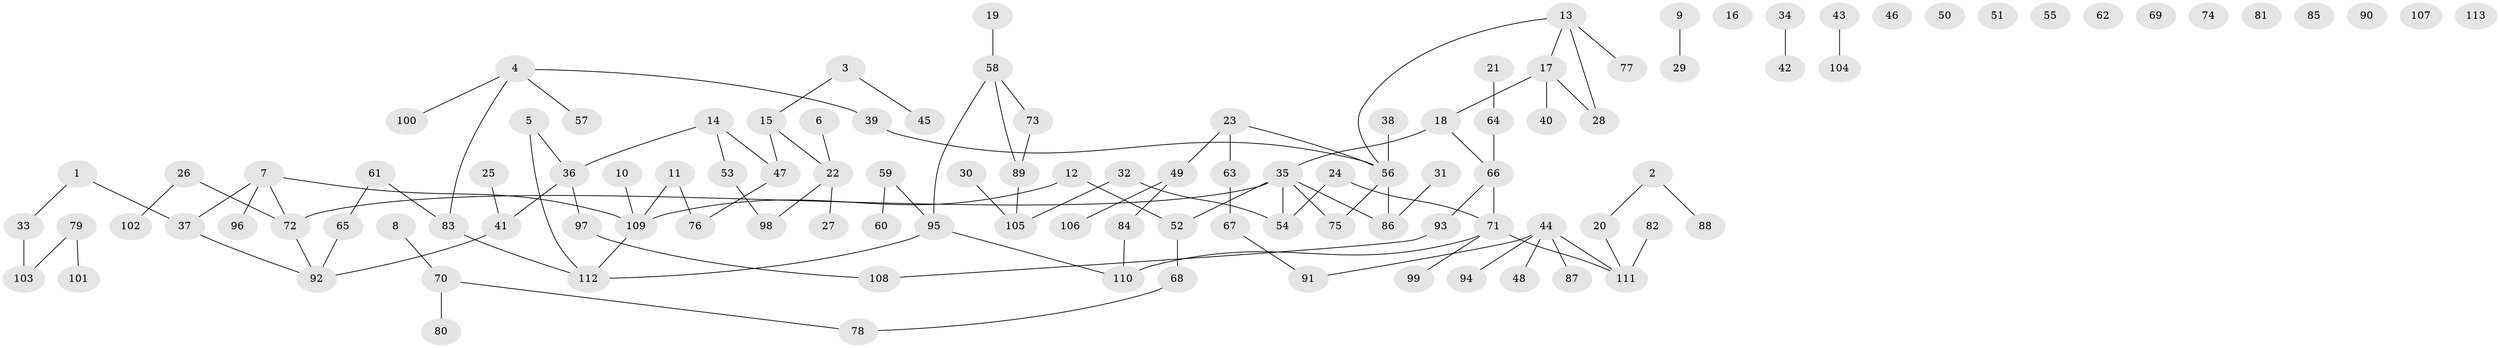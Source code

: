 // coarse degree distribution, {3: 0.25, 6: 0.03125, 4: 0.15625, 2: 0.1875, 1: 0.25, 5: 0.125}
// Generated by graph-tools (version 1.1) at 2025/35/03/04/25 23:35:47]
// undirected, 113 vertices, 113 edges
graph export_dot {
  node [color=gray90,style=filled];
  1;
  2;
  3;
  4;
  5;
  6;
  7;
  8;
  9;
  10;
  11;
  12;
  13;
  14;
  15;
  16;
  17;
  18;
  19;
  20;
  21;
  22;
  23;
  24;
  25;
  26;
  27;
  28;
  29;
  30;
  31;
  32;
  33;
  34;
  35;
  36;
  37;
  38;
  39;
  40;
  41;
  42;
  43;
  44;
  45;
  46;
  47;
  48;
  49;
  50;
  51;
  52;
  53;
  54;
  55;
  56;
  57;
  58;
  59;
  60;
  61;
  62;
  63;
  64;
  65;
  66;
  67;
  68;
  69;
  70;
  71;
  72;
  73;
  74;
  75;
  76;
  77;
  78;
  79;
  80;
  81;
  82;
  83;
  84;
  85;
  86;
  87;
  88;
  89;
  90;
  91;
  92;
  93;
  94;
  95;
  96;
  97;
  98;
  99;
  100;
  101;
  102;
  103;
  104;
  105;
  106;
  107;
  108;
  109;
  110;
  111;
  112;
  113;
  1 -- 33;
  1 -- 37;
  2 -- 20;
  2 -- 88;
  3 -- 15;
  3 -- 45;
  4 -- 39;
  4 -- 57;
  4 -- 83;
  4 -- 100;
  5 -- 36;
  5 -- 112;
  6 -- 22;
  7 -- 37;
  7 -- 72;
  7 -- 96;
  7 -- 109;
  8 -- 70;
  9 -- 29;
  10 -- 109;
  11 -- 76;
  11 -- 109;
  12 -- 52;
  12 -- 109;
  13 -- 17;
  13 -- 28;
  13 -- 56;
  13 -- 77;
  14 -- 36;
  14 -- 47;
  14 -- 53;
  15 -- 22;
  15 -- 47;
  17 -- 18;
  17 -- 28;
  17 -- 40;
  18 -- 35;
  18 -- 66;
  19 -- 58;
  20 -- 111;
  21 -- 64;
  22 -- 27;
  22 -- 98;
  23 -- 49;
  23 -- 56;
  23 -- 63;
  24 -- 54;
  24 -- 71;
  25 -- 41;
  26 -- 72;
  26 -- 102;
  30 -- 105;
  31 -- 86;
  32 -- 54;
  32 -- 105;
  33 -- 103;
  34 -- 42;
  35 -- 52;
  35 -- 54;
  35 -- 72;
  35 -- 75;
  35 -- 86;
  36 -- 41;
  36 -- 97;
  37 -- 92;
  38 -- 56;
  39 -- 56;
  41 -- 92;
  43 -- 104;
  44 -- 48;
  44 -- 87;
  44 -- 91;
  44 -- 94;
  44 -- 111;
  47 -- 76;
  49 -- 84;
  49 -- 106;
  52 -- 68;
  53 -- 98;
  56 -- 75;
  56 -- 86;
  58 -- 73;
  58 -- 89;
  58 -- 95;
  59 -- 60;
  59 -- 95;
  61 -- 65;
  61 -- 83;
  63 -- 67;
  64 -- 66;
  65 -- 92;
  66 -- 71;
  66 -- 93;
  67 -- 91;
  68 -- 78;
  70 -- 78;
  70 -- 80;
  71 -- 99;
  71 -- 110;
  71 -- 111;
  72 -- 92;
  73 -- 89;
  79 -- 101;
  79 -- 103;
  82 -- 111;
  83 -- 112;
  84 -- 110;
  89 -- 105;
  93 -- 108;
  95 -- 110;
  95 -- 112;
  97 -- 108;
  109 -- 112;
}
